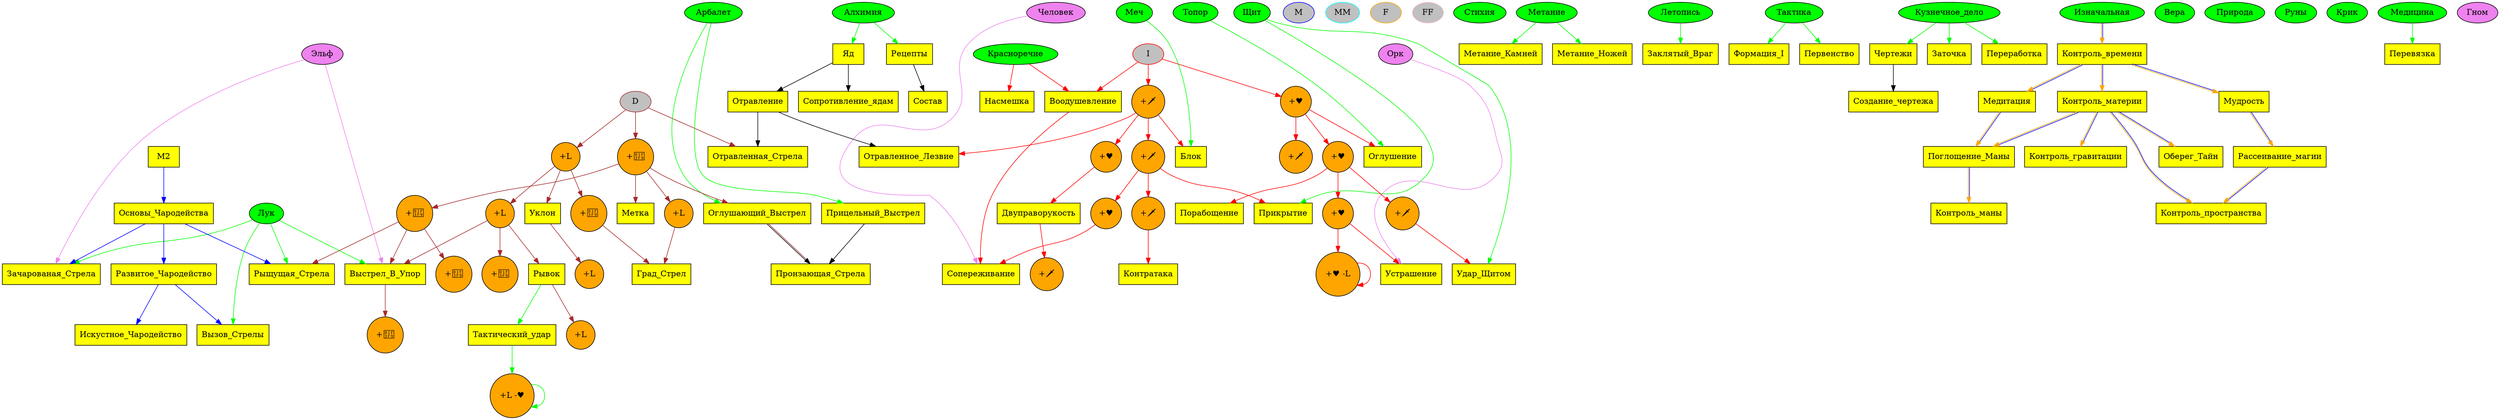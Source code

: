 strict digraph rpg {
 	node [style=filled, fillcolor=gray]
 	D [color="brown"]
 	I [color="red"]
 	M [color="blue"]
 	MM [color="cyan"]
 	F [color="orange"]
 	FF [color="pink"]
 	node [fillcolor=green]
 	Лук Арбалет Алхимия Стихия Меч Метание Топор Щит Летопись Тактика Кузнечное_дело
 	Изначальная Вера Природа Руны Крик Красноречие Медицина
 	node [fillcolor=violet]
 	Человек Гном Эльф Орк


 	node [label="+🗡", style=filled, shape=circle, fillcolor=orange, color=black]
    sword1 sword2 sword3 sword4 sword5 sword6
 	node [label="+♥", style=filled, shape=circle, fillcolor=orange, color=black]
    heart1 heart2 heart3 heart4 heart5
 	node [label="+♥ -L", style=filled, shape=circle, fillcolor=orange, color=black]
    plus_heart_minus_speed 
 	node [label="+L", style=filled, shape=circle, fillcolor=orange, color=black]
    speed1 speed2 speed3 speed4 speed5
 	node [label="+🏹", style=filled, shape=circle, fillcolor=orange, color=black]
    bow1 bow2 bow3 bow4 bow5 bow6
 	node [label="+L -♥", style=filled, shape=circle, fillcolor=orange, color=black]
    speed_plus_heart_minus

 	edge [color="brown"]
 	D -> speed1 -> speed2 -> bow6
    D -> bow1 -> bow2 -> bow3
    speed1 -> bow5
    bow1 -> speed5

// 	edge [color="blue"]
// 	M -> M1 -> M2 -> M3 -> M4
// 	Стихия -> M1
// 	edge [color="red"]
// 	I -> I1 -> I2 -> I3 -> I4 -> I5 -> I6 -> I7 -> I7
    edge [color="red", weight=5]
    I -> sword1 -> sword2 -> sword3
    I -> heart1 -> heart2 -> heart3 -> plus_heart_minus_speed -> plus_heart_minus_speed
    heart1 -> sword4 
    heart2 -> sword5
    sword1 -> heart4
    sword2 -> heart5
    edge [weight=1]

// 	edge [color="orange"]
// 	Вера -> FH1 -> FH2 -> FH3 -> FH4
// 	Природа -> FE1 -> FE2 -> FE3 -> FE4
// 	Руны -> FD1 -> FD2 -> FD3 -> FD4
// 	Крик -> FO1 -> FO2 -> FO3 -> FO4
// 	edge [color="pink"]
// 	FF -> FH4
// 	FF -> FE4
// 	FF -> FD4
// 	FF -> FO4
// 	edge [color="orange:pink"]
// 	FH4 -> FH5 -> FH6 -> FH7 -> FH7
// 	FE4 -> FE5 -> FE6 -> FE7 -> FE7
// 	FD4 -> FD5 -> FD6 -> FD7 -> FD7
// 	FO4 -> FO5 -> FO6 -> FO7 -> FO7
// 	edge [color="orange:blue"]
// 	; Изначальная -> Y1 -> Y2 -> Y3 -> Y4 -> Y4
// 
// 	node [label="", width=0.1 style=solid, shape=circle, color=violet]
// 	_sword _axe
// 
// ;	node [label="", width=0.1, height=0.1, style=solid, shape=box, color=green]
// ;	_xor
// 
 	node [label="\N", shape=box, style=filled, fillcolor=yellow, color=black]
 	edge [color="violet"]
// 	Человек -> _sword
 	Человек -> Сопереживание [weight=0]
// 	Человек -> Вера
// 	Эльф -> _sword
 	Эльф -> Зачарованая_Стрела [weight=0]
 	Эльф -> Выстрел_В_Упор [weight=0]
// 	Эльф -> Природа
// 	Гном -> _axe
// 	Гном -> Руны
// 	Орк -> _axe
 	Орк -> Устрашение [weight=0]
// 	Орк -> Крик
// 	_sword -> Меч
// 	_axe -> Топор
// 
 	edge [color="red"]
 	Красноречие -> Насмешка
 	I -> Воодушевление 
    Красноречие -> Воодушевление
 	sword1 -> Блок
 	heart1 -> Оглушение
// 	I1 -> Ловушка
 	sword1 -> Отравленное_Лезвие
 	heart2 -> Порабощение
 	heart4 -> Двуправорукость -> sword6
 	sword2 -> Прикрытие
 	heart3 -> Устрашение
// 	I3 -> Мертвый_Хват
 	sword5 -> Удар_Щитом
 	heart5 -> Сопереживание
    Воодушевление -> Сопереживание
 	sword3 -> Контратака

 	edge [color="brown"]
// 	D  -> Кража
 	D -> Отравленная_Стрела
 	bow1 -> Метка
    bow1 -> Оглушающий_Выстрел 
 	speed1 -> Уклон -> speed3
// 	D1 -> Ловушка
// 	D1 -> Оглушающий_Выстрел
 	bow2 -> Рыщущая_Стрела
// 	D2 -> Пронзающая_Стрела
 	speed2 -> Рывок -> speed4
 	bow5 -> Град_Стрел
 	speed5 -> Град_Стрел
 	bow2 -> Выстрел_В_Упор
 	speed2 -> Выстрел_В_Упор -> bow4
 	edge [color="blue"]
// 	M  -> Изначальная
// 	M1 -> Разгадка_тайного
 	M2 -> Основы_Чародейства -> Развитое_Чародейство -> Искустное_Чародейство
// 	M3 -> MM
// 	M4 -> Искустное_Чародейство
// 	M4 -> SM1
// 	Искустное_Чародейство -> Котрзаклинание
// 	edge [color="cyan"]
// 	MM  -> SM1 -> SM2 -> SM3 -> SM4 -> SM4
// 	MM  -> Искустное_Чародейство
// 	SM1 -> Дитя_стехии -> Изменчивая_мана
// 
 	edge [color="green"]
// 	Лук -> Уклон
// 	Лук -> Рывок
 	Лук -> Рыщущая_Стрела
 	Лук -> Зачарованая_Стрела
 	Лук -> Вызов_Стрелы
 	Лук -> Выстрел_В_Упор
 	Рывок -> Тактический_удар -> speed_plus_heart_minus -> speed_plus_heart_minus
 	Арбалет -> Прицельный_Выстрел [weight=0]
 	Арбалет -> Оглушающий_Выстрел [weight=0]
 	Меч -> Блок [weight=0]
 	Топор -> Оглушение [weight=0]
 	Щит -> Прикрытие [weight=0]
 	Щит -> Удар_Щитом [weight=0]
 	Алхимия -> Рецепты // Позваляет пользоватся рецептами
 	Алхимия -> Яд
    Медицина -> Перевязка
 	Летопись -> Заклятый_Враг // Урон к негативно описанной фракции
 	Тактика -> Формация_I
 	Тактика -> Первенство
 	Кузнечное_дело -> Чертежи // Позваляет пользоватся чертежами
 	Кузнечное_дело -> Заточка // Добавляет +1 к базовому урону оружия, шанс сломать предмет 50%
 	Кузнечное_дело -> Переработка // Уничтожаем выбранный предмет и получаем ресурсы
 	Метание -> Метание_Камней
 	Метание -> Метание_Ножей
 
// 	edge [color="orange"]
// 	F -> Изначальная
// 	F -> Вера
// 	F -> Природа
// 	F -> Руны
// 	F -> Крик
// 	edge [color="pink"]
// 
 	edge [color="orange:blue"]
 	Изначальная -> Контроль_времени //Замедление и ускорение
 	Контроль_времени -> Контроль_материи //Разрушение
 	Контроль_материи -> Контроль_пространства //Телепортация
 	Контроль_времени -> Медитация -> Поглощение_Маны -> Контроль_маны //Взрыв маны
 	Контроль_времени -> Мудрость -> Рассеивание_магии -> Контроль_пространства
 	Контроль_материи -> Поглощение_Маны
 	Контроль_материи -> Оберег_Тайн // Защита от магии
 	Контроль_материи -> Контроль_гравитации //Левитация
 
// 	edge [color="brown:red"]
// 	Ловушка -> Обезвредить_Ловушку
// 	Ловушка -> Ядовитая_Ловушка
 
 	edge [color="blue"]
 	Основы_Чародейства -> Рыщущая_Стрела
 	Основы_Чародейства -> Зачарованая_Стрела
 	Развитое_Чародейство -> Вызов_Стрелы
 
 	edge [color="black"]
 	Рецепты -> Состав // Создание рецепта, зелье при этом исчезает, шанс создания 2/6
 	Чертежи -> Создание_чертежа // При успехе предмет ломается но появляется чертеж, при неудаче предмет ломается, шанс успеха 2/6
 	Яд -> Отравление
 	Яд -> Сопротивление_ядам // Снижается длительность действия яда
 	Отравление -> Отравленная_Стрела
// 	Отравление -> Ядовитая_Ловушка
 	Отравление -> Отравленное_Лезвие
// 	Ловушка -> Обезвредить_Ловушку
// 	Ловушка -> Ядовитая_Ловушка
// 	Ловушка -> Нахождение_ловушек
// 	Формация_I -> Формация_II ; Ширина стартовой линии увеличается до 3
    Прицельный_Выстрел -> Пронзающая_Стрела
    Оглушающий_Выстрел -> Пронзающая_Стрела [color="black:brown"]
}
